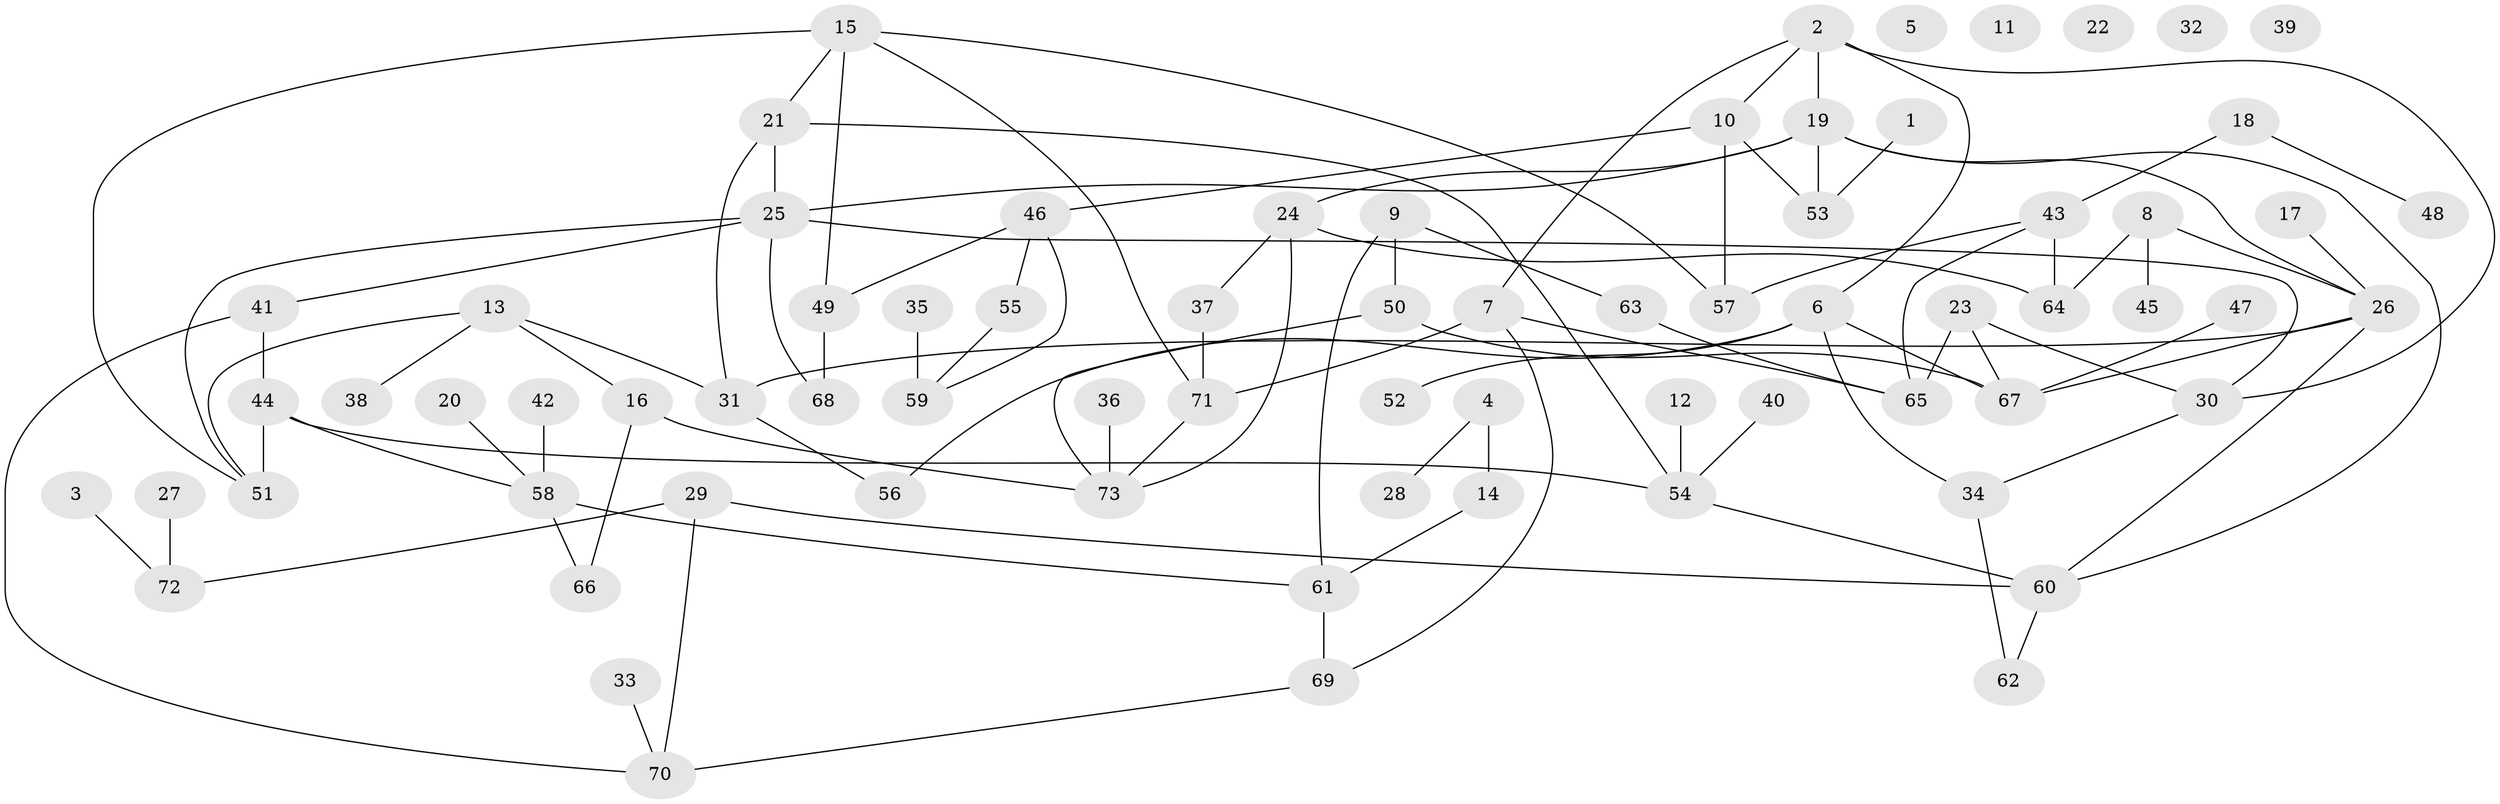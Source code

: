 // coarse degree distribution, {2: 0.11764705882352941, 8: 0.0392156862745098, 1: 0.27450980392156865, 0: 0.09803921568627451, 5: 0.0784313725490196, 3: 0.1568627450980392, 4: 0.09803921568627451, 7: 0.0784313725490196, 6: 0.058823529411764705}
// Generated by graph-tools (version 1.1) at 2025/23/03/03/25 07:23:24]
// undirected, 73 vertices, 100 edges
graph export_dot {
graph [start="1"]
  node [color=gray90,style=filled];
  1;
  2;
  3;
  4;
  5;
  6;
  7;
  8;
  9;
  10;
  11;
  12;
  13;
  14;
  15;
  16;
  17;
  18;
  19;
  20;
  21;
  22;
  23;
  24;
  25;
  26;
  27;
  28;
  29;
  30;
  31;
  32;
  33;
  34;
  35;
  36;
  37;
  38;
  39;
  40;
  41;
  42;
  43;
  44;
  45;
  46;
  47;
  48;
  49;
  50;
  51;
  52;
  53;
  54;
  55;
  56;
  57;
  58;
  59;
  60;
  61;
  62;
  63;
  64;
  65;
  66;
  67;
  68;
  69;
  70;
  71;
  72;
  73;
  1 -- 53;
  2 -- 6;
  2 -- 7;
  2 -- 10;
  2 -- 19;
  2 -- 30;
  3 -- 72;
  4 -- 14;
  4 -- 28;
  6 -- 34;
  6 -- 52;
  6 -- 56;
  6 -- 67;
  7 -- 65;
  7 -- 69;
  7 -- 71;
  8 -- 26;
  8 -- 45;
  8 -- 64;
  9 -- 50;
  9 -- 61;
  9 -- 63;
  10 -- 46;
  10 -- 53;
  10 -- 57;
  12 -- 54;
  13 -- 16;
  13 -- 31;
  13 -- 38;
  13 -- 51;
  14 -- 61;
  15 -- 21;
  15 -- 49;
  15 -- 51;
  15 -- 57;
  15 -- 71;
  16 -- 66;
  16 -- 73;
  17 -- 26;
  18 -- 43;
  18 -- 48;
  19 -- 24;
  19 -- 25;
  19 -- 26;
  19 -- 53;
  19 -- 60;
  20 -- 58;
  21 -- 25;
  21 -- 31;
  21 -- 54;
  23 -- 30;
  23 -- 65;
  23 -- 67;
  24 -- 37;
  24 -- 64;
  24 -- 73;
  25 -- 30;
  25 -- 41;
  25 -- 51;
  25 -- 68;
  26 -- 31;
  26 -- 60;
  26 -- 67;
  27 -- 72;
  29 -- 60;
  29 -- 70;
  29 -- 72;
  30 -- 34;
  31 -- 56;
  33 -- 70;
  34 -- 62;
  35 -- 59;
  36 -- 73;
  37 -- 71;
  40 -- 54;
  41 -- 44;
  41 -- 70;
  42 -- 58;
  43 -- 57;
  43 -- 64;
  43 -- 65;
  44 -- 51;
  44 -- 54;
  44 -- 58;
  46 -- 49;
  46 -- 55;
  46 -- 59;
  47 -- 67;
  49 -- 68;
  50 -- 67;
  50 -- 73;
  54 -- 60;
  55 -- 59;
  58 -- 61;
  58 -- 66;
  60 -- 62;
  61 -- 69;
  63 -- 65;
  69 -- 70;
  71 -- 73;
}
